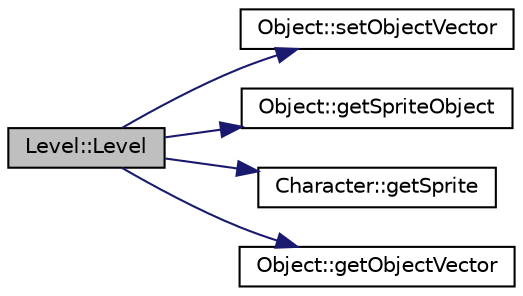 digraph "Level::Level"
{
  edge [fontname="Helvetica",fontsize="10",labelfontname="Helvetica",labelfontsize="10"];
  node [fontname="Helvetica",fontsize="10",shape=record];
  rankdir="LR";
  Node1 [label="Level::Level",height=0.2,width=0.4,color="black", fillcolor="grey75", style="filled" fontcolor="black"];
  Node1 -> Node2 [color="midnightblue",fontsize="10",style="solid",fontname="Helvetica"];
  Node2 [label="Object::setObjectVector",height=0.2,width=0.4,color="black", fillcolor="white", style="filled",URL="$class_object.html#a8eb15a49ed638b24dfb44abbdad96727",tooltip="Put the vector to the vector of the param."];
  Node1 -> Node3 [color="midnightblue",fontsize="10",style="solid",fontname="Helvetica"];
  Node3 [label="Object::getSpriteObject",height=0.2,width=0.4,color="black", fillcolor="white", style="filled",URL="$class_object.html#ae8e20b37d4ea189e187ba7e1762f30ce",tooltip="Return the sprite of the object."];
  Node1 -> Node4 [color="midnightblue",fontsize="10",style="solid",fontname="Helvetica"];
  Node4 [label="Character::getSprite",height=0.2,width=0.4,color="black", fillcolor="white", style="filled",URL="$class_character.html#a3097508965d2581b566805897d88e94c",tooltip="Return the sprite pointer of the character."];
  Node1 -> Node5 [color="midnightblue",fontsize="10",style="solid",fontname="Helvetica"];
  Node5 [label="Object::getObjectVector",height=0.2,width=0.4,color="black", fillcolor="white", style="filled",URL="$class_object.html#ae27d4eb7705f9e11721a984bb1805128",tooltip="Return tIntRect to the picture position."];
}

